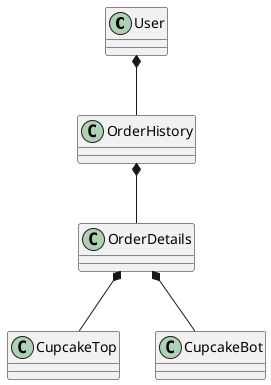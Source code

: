 @startuml
class User
class OrderHistory
class OrderDetails
class CupcakeTop
class CupcakeBot

User *-- OrderHistory
OrderHistory *-- OrderDetails
OrderDetails *-- CupcakeBot
OrderDetails *-- CupcakeTop

@enduml